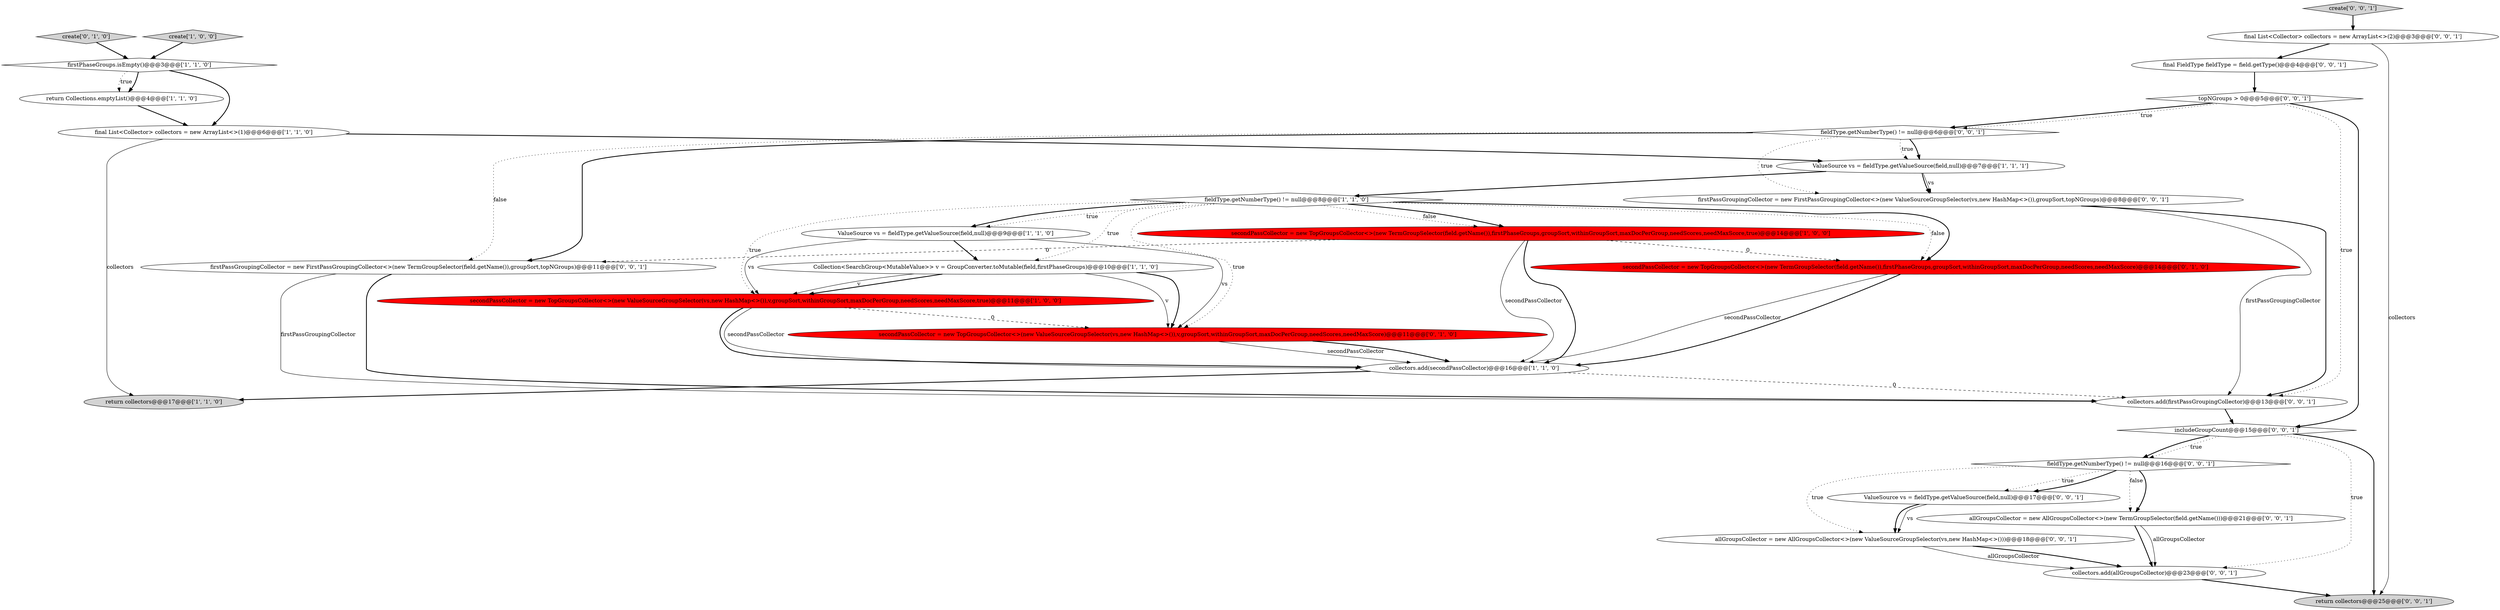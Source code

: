 digraph {
26 [style = filled, label = "collectors.add(allGroupsCollector)@@@23@@@['0', '0', '1']", fillcolor = white, shape = ellipse image = "AAA0AAABBB3BBB"];
6 [style = filled, label = "final List<Collector> collectors = new ArrayList<>(1)@@@6@@@['1', '1', '0']", fillcolor = white, shape = ellipse image = "AAA0AAABBB1BBB"];
9 [style = filled, label = "ValueSource vs = fieldType.getValueSource(field,null)@@@7@@@['1', '1', '1']", fillcolor = white, shape = ellipse image = "AAA0AAABBB1BBB"];
2 [style = filled, label = "ValueSource vs = fieldType.getValueSource(field,null)@@@9@@@['1', '1', '0']", fillcolor = white, shape = ellipse image = "AAA0AAABBB1BBB"];
0 [style = filled, label = "firstPhaseGroups.isEmpty()@@@3@@@['1', '1', '0']", fillcolor = white, shape = diamond image = "AAA0AAABBB1BBB"];
12 [style = filled, label = "secondPassCollector = new TopGroupsCollector<>(new TermGroupSelector(field.getName()),firstPhaseGroups,groupSort,withinGroupSort,maxDocPerGroup,needScores,needMaxScore)@@@14@@@['0', '1', '0']", fillcolor = red, shape = ellipse image = "AAA1AAABBB2BBB"];
14 [style = filled, label = "create['0', '1', '0']", fillcolor = lightgray, shape = diamond image = "AAA0AAABBB2BBB"];
25 [style = filled, label = "firstPassGroupingCollector = new FirstPassGroupingCollector<>(new TermGroupSelector(field.getName()),groupSort,topNGroups)@@@11@@@['0', '0', '1']", fillcolor = white, shape = ellipse image = "AAA0AAABBB3BBB"];
17 [style = filled, label = "fieldType.getNumberType() != null@@@6@@@['0', '0', '1']", fillcolor = white, shape = diamond image = "AAA0AAABBB3BBB"];
22 [style = filled, label = "create['0', '0', '1']", fillcolor = lightgray, shape = diamond image = "AAA0AAABBB3BBB"];
29 [style = filled, label = "final FieldType fieldType = field.getType()@@@4@@@['0', '0', '1']", fillcolor = white, shape = ellipse image = "AAA0AAABBB3BBB"];
10 [style = filled, label = "fieldType.getNumberType() != null@@@8@@@['1', '1', '0']", fillcolor = white, shape = diamond image = "AAA0AAABBB1BBB"];
3 [style = filled, label = "collectors.add(secondPassCollector)@@@16@@@['1', '1', '0']", fillcolor = white, shape = ellipse image = "AAA0AAABBB1BBB"];
20 [style = filled, label = "includeGroupCount@@@15@@@['0', '0', '1']", fillcolor = white, shape = diamond image = "AAA0AAABBB3BBB"];
15 [style = filled, label = "ValueSource vs = fieldType.getValueSource(field,null)@@@17@@@['0', '0', '1']", fillcolor = white, shape = ellipse image = "AAA0AAABBB3BBB"];
21 [style = filled, label = "allGroupsCollector = new AllGroupsCollector<>(new ValueSourceGroupSelector(vs,new HashMap<>()))@@@18@@@['0', '0', '1']", fillcolor = white, shape = ellipse image = "AAA0AAABBB3BBB"];
23 [style = filled, label = "topNGroups > 0@@@5@@@['0', '0', '1']", fillcolor = white, shape = diamond image = "AAA0AAABBB3BBB"];
28 [style = filled, label = "collectors.add(firstPassGroupingCollector)@@@13@@@['0', '0', '1']", fillcolor = white, shape = ellipse image = "AAA0AAABBB3BBB"];
16 [style = filled, label = "allGroupsCollector = new AllGroupsCollector<>(new TermGroupSelector(field.getName()))@@@21@@@['0', '0', '1']", fillcolor = white, shape = ellipse image = "AAA0AAABBB3BBB"];
18 [style = filled, label = "firstPassGroupingCollector = new FirstPassGroupingCollector<>(new ValueSourceGroupSelector(vs,new HashMap<>()),groupSort,topNGroups)@@@8@@@['0', '0', '1']", fillcolor = white, shape = ellipse image = "AAA0AAABBB3BBB"];
7 [style = filled, label = "create['1', '0', '0']", fillcolor = lightgray, shape = diamond image = "AAA0AAABBB1BBB"];
11 [style = filled, label = "secondPassCollector = new TopGroupsCollector<>(new ValueSourceGroupSelector(vs,new HashMap<>()),v,groupSort,withinGroupSort,maxDocPerGroup,needScores,needMaxScore,true)@@@11@@@['1', '0', '0']", fillcolor = red, shape = ellipse image = "AAA1AAABBB1BBB"];
8 [style = filled, label = "secondPassCollector = new TopGroupsCollector<>(new TermGroupSelector(field.getName()),firstPhaseGroups,groupSort,withinGroupSort,maxDocPerGroup,needScores,needMaxScore,true)@@@14@@@['1', '0', '0']", fillcolor = red, shape = ellipse image = "AAA1AAABBB1BBB"];
1 [style = filled, label = "return Collections.emptyList()@@@4@@@['1', '1', '0']", fillcolor = white, shape = ellipse image = "AAA0AAABBB1BBB"];
4 [style = filled, label = "Collection<SearchGroup<MutableValue>> v = GroupConverter.toMutable(field,firstPhaseGroups)@@@10@@@['1', '1', '0']", fillcolor = white, shape = ellipse image = "AAA0AAABBB1BBB"];
24 [style = filled, label = "fieldType.getNumberType() != null@@@16@@@['0', '0', '1']", fillcolor = white, shape = diamond image = "AAA0AAABBB3BBB"];
5 [style = filled, label = "return collectors@@@17@@@['1', '1', '0']", fillcolor = lightgray, shape = ellipse image = "AAA0AAABBB1BBB"];
13 [style = filled, label = "secondPassCollector = new TopGroupsCollector<>(new ValueSourceGroupSelector(vs,new HashMap<>()),v,groupSort,withinGroupSort,maxDocPerGroup,needScores,needMaxScore)@@@11@@@['0', '1', '0']", fillcolor = red, shape = ellipse image = "AAA1AAABBB2BBB"];
19 [style = filled, label = "final List<Collector> collectors = new ArrayList<>(2)@@@3@@@['0', '0', '1']", fillcolor = white, shape = ellipse image = "AAA0AAABBB3BBB"];
27 [style = filled, label = "return collectors@@@25@@@['0', '0', '1']", fillcolor = lightgray, shape = ellipse image = "AAA0AAABBB3BBB"];
17->25 [style = bold, label=""];
23->20 [style = bold, label=""];
25->28 [style = bold, label=""];
6->5 [style = solid, label="collectors"];
3->28 [style = dashed, label="0"];
17->18 [style = dotted, label="true"];
20->24 [style = dotted, label="true"];
28->20 [style = bold, label=""];
0->6 [style = bold, label=""];
22->19 [style = bold, label=""];
14->0 [style = bold, label=""];
15->21 [style = bold, label=""];
19->29 [style = bold, label=""];
13->3 [style = solid, label="secondPassCollector"];
23->28 [style = dotted, label="true"];
17->9 [style = bold, label=""];
20->26 [style = dotted, label="true"];
4->13 [style = bold, label=""];
8->3 [style = bold, label=""];
4->13 [style = solid, label="v"];
18->28 [style = solid, label="firstPassGroupingCollector"];
16->26 [style = bold, label=""];
11->3 [style = solid, label="secondPassCollector"];
8->12 [style = dashed, label="0"];
7->0 [style = bold, label=""];
29->23 [style = bold, label=""];
9->10 [style = bold, label=""];
2->4 [style = bold, label=""];
21->26 [style = solid, label="allGroupsCollector"];
18->28 [style = bold, label=""];
2->13 [style = solid, label="vs"];
20->27 [style = bold, label=""];
25->28 [style = solid, label="firstPassGroupingCollector"];
10->12 [style = dotted, label="false"];
24->16 [style = bold, label=""];
21->26 [style = bold, label=""];
26->27 [style = bold, label=""];
3->5 [style = bold, label=""];
11->13 [style = dashed, label="0"];
1->6 [style = bold, label=""];
9->18 [style = bold, label=""];
10->8 [style = bold, label=""];
10->13 [style = dotted, label="true"];
13->3 [style = bold, label=""];
10->2 [style = dotted, label="true"];
10->11 [style = dotted, label="true"];
11->3 [style = bold, label=""];
10->12 [style = bold, label=""];
0->1 [style = bold, label=""];
10->8 [style = dotted, label="false"];
17->25 [style = dotted, label="false"];
17->9 [style = dotted, label="true"];
15->21 [style = solid, label="vs"];
24->15 [style = dotted, label="true"];
16->26 [style = solid, label="allGroupsCollector"];
8->3 [style = solid, label="secondPassCollector"];
8->25 [style = dashed, label="0"];
23->17 [style = bold, label=""];
10->2 [style = bold, label=""];
9->18 [style = solid, label="vs"];
12->3 [style = bold, label=""];
2->11 [style = solid, label="vs"];
10->4 [style = dotted, label="true"];
6->9 [style = bold, label=""];
24->16 [style = dotted, label="false"];
23->17 [style = dotted, label="true"];
4->11 [style = bold, label=""];
24->21 [style = dotted, label="true"];
20->24 [style = bold, label=""];
19->27 [style = solid, label="collectors"];
4->11 [style = solid, label="v"];
12->3 [style = solid, label="secondPassCollector"];
0->1 [style = dotted, label="true"];
24->15 [style = bold, label=""];
}
